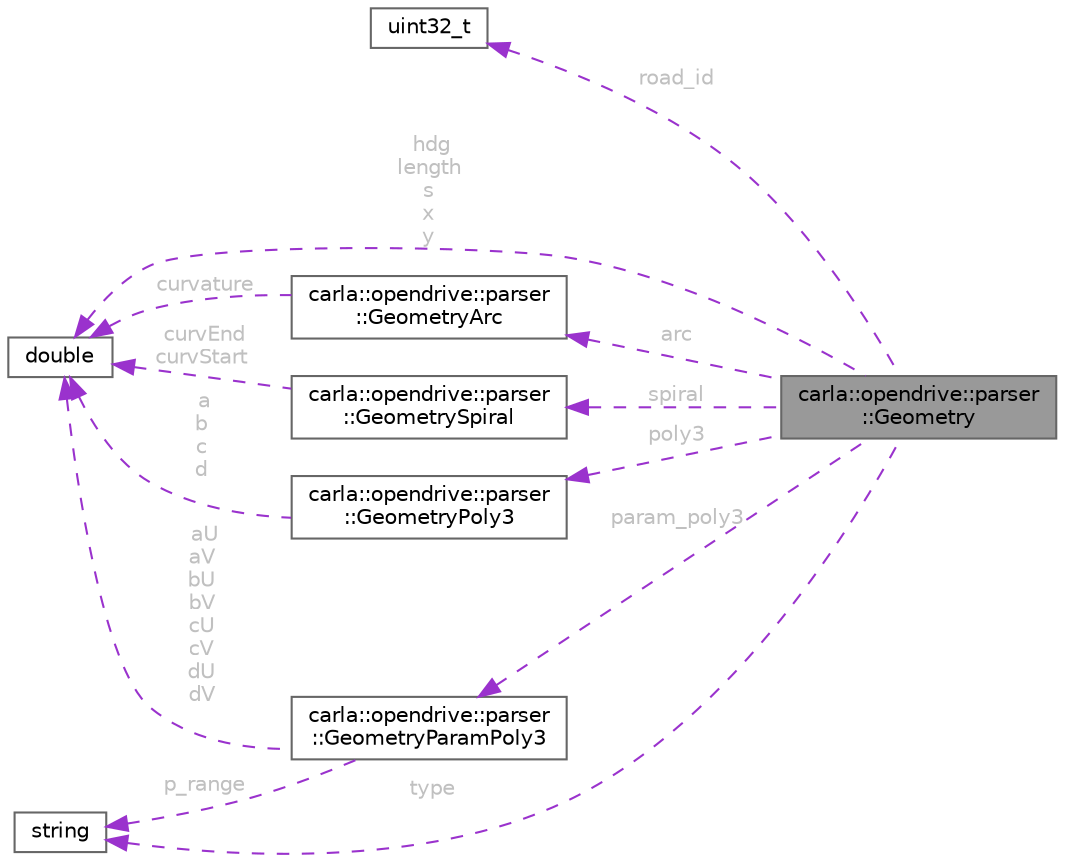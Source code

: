digraph "carla::opendrive::parser::Geometry"
{
 // INTERACTIVE_SVG=YES
 // LATEX_PDF_SIZE
  bgcolor="transparent";
  edge [fontname=Helvetica,fontsize=10,labelfontname=Helvetica,labelfontsize=10];
  node [fontname=Helvetica,fontsize=10,shape=box,height=0.2,width=0.4];
  rankdir="LR";
  Node1 [id="Node000001",label="carla::opendrive::parser\l::Geometry",height=0.2,width=0.4,color="gray40", fillcolor="grey60", style="filled", fontcolor="black",tooltip=" "];
  Node2 -> Node1 [id="edge1_Node000001_Node000002",dir="back",color="darkorchid3",style="dashed",tooltip=" ",label=" road_id",fontcolor="grey" ];
  Node2 [id="Node000002",label="uint32_t",height=0.2,width=0.4,color="gray40", fillcolor="white", style="filled",tooltip=" "];
  Node3 -> Node1 [id="edge2_Node000001_Node000003",dir="back",color="darkorchid3",style="dashed",tooltip=" ",label=" hdg\nlength\ns\nx\ny",fontcolor="grey" ];
  Node3 [id="Node000003",label="double",height=0.2,width=0.4,color="gray40", fillcolor="white", style="filled",tooltip=" "];
  Node4 -> Node1 [id="edge3_Node000001_Node000004",dir="back",color="darkorchid3",style="dashed",tooltip=" ",label=" type",fontcolor="grey" ];
  Node4 [id="Node000004",label="string",height=0.2,width=0.4,color="gray40", fillcolor="white", style="filled",tooltip=" "];
  Node5 -> Node1 [id="edge4_Node000001_Node000005",dir="back",color="darkorchid3",style="dashed",tooltip=" ",label=" arc",fontcolor="grey" ];
  Node5 [id="Node000005",label="carla::opendrive::parser\l::GeometryArc",height=0.2,width=0.4,color="gray40", fillcolor="white", style="filled",URL="$dd/df2/structcarla_1_1opendrive_1_1parser_1_1GeometryArc.html",tooltip=" "];
  Node3 -> Node5 [id="edge5_Node000005_Node000003",dir="back",color="darkorchid3",style="dashed",tooltip=" ",label=" curvature",fontcolor="grey" ];
  Node6 -> Node1 [id="edge6_Node000001_Node000006",dir="back",color="darkorchid3",style="dashed",tooltip=" ",label=" spiral",fontcolor="grey" ];
  Node6 [id="Node000006",label="carla::opendrive::parser\l::GeometrySpiral",height=0.2,width=0.4,color="gray40", fillcolor="white", style="filled",URL="$dd/d46/structcarla_1_1opendrive_1_1parser_1_1GeometrySpiral.html",tooltip=" "];
  Node3 -> Node6 [id="edge7_Node000006_Node000003",dir="back",color="darkorchid3",style="dashed",tooltip=" ",label=" curvEnd\ncurvStart",fontcolor="grey" ];
  Node7 -> Node1 [id="edge8_Node000001_Node000007",dir="back",color="darkorchid3",style="dashed",tooltip=" ",label=" poly3",fontcolor="grey" ];
  Node7 [id="Node000007",label="carla::opendrive::parser\l::GeometryPoly3",height=0.2,width=0.4,color="gray40", fillcolor="white", style="filled",URL="$dd/d8d/structcarla_1_1opendrive_1_1parser_1_1GeometryPoly3.html",tooltip=" "];
  Node3 -> Node7 [id="edge9_Node000007_Node000003",dir="back",color="darkorchid3",style="dashed",tooltip=" ",label=" a\nb\nc\nd",fontcolor="grey" ];
  Node8 -> Node1 [id="edge10_Node000001_Node000008",dir="back",color="darkorchid3",style="dashed",tooltip=" ",label=" param_poly3",fontcolor="grey" ];
  Node8 [id="Node000008",label="carla::opendrive::parser\l::GeometryParamPoly3",height=0.2,width=0.4,color="gray40", fillcolor="white", style="filled",URL="$d1/d76/structcarla_1_1opendrive_1_1parser_1_1GeometryParamPoly3.html",tooltip=" "];
  Node3 -> Node8 [id="edge11_Node000008_Node000003",dir="back",color="darkorchid3",style="dashed",tooltip=" ",label=" aU\naV\nbU\nbV\ncU\ncV\ndU\ndV",fontcolor="grey" ];
  Node4 -> Node8 [id="edge12_Node000008_Node000004",dir="back",color="darkorchid3",style="dashed",tooltip=" ",label=" p_range",fontcolor="grey" ];
}
